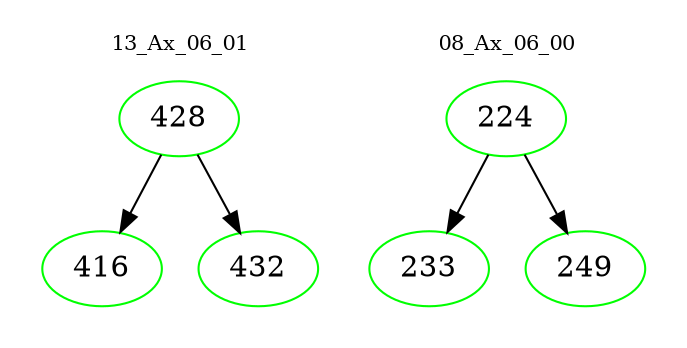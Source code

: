 digraph{
subgraph cluster_0 {
color = white
label = "13_Ax_06_01";
fontsize=10;
T0_428 [label="428", color="green"]
T0_428 -> T0_416 [color="black"]
T0_416 [label="416", color="green"]
T0_428 -> T0_432 [color="black"]
T0_432 [label="432", color="green"]
}
subgraph cluster_1 {
color = white
label = "08_Ax_06_00";
fontsize=10;
T1_224 [label="224", color="green"]
T1_224 -> T1_233 [color="black"]
T1_233 [label="233", color="green"]
T1_224 -> T1_249 [color="black"]
T1_249 [label="249", color="green"]
}
}
